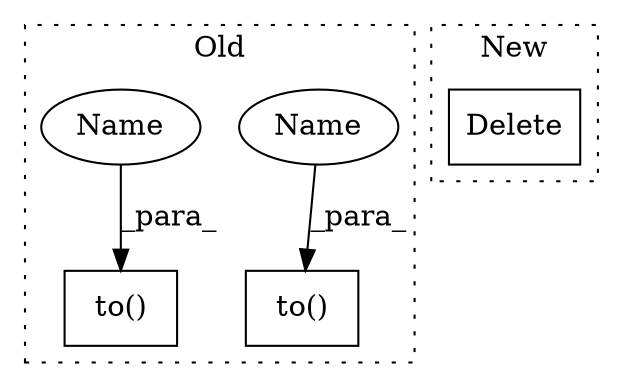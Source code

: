 digraph G {
subgraph cluster0 {
1 [label="to()" a="75" s="4579,4599" l="14,1" shape="box"];
3 [label="to()" a="75" s="4602,4623" l="15,1" shape="box"];
4 [label="Name" a="87" s="4617" l="6" shape="ellipse"];
5 [label="Name" a="87" s="4593" l="6" shape="ellipse"];
label = "Old";
style="dotted";
}
subgraph cluster1 {
2 [label="Delete" a="101" s="4696" l="37" shape="box"];
label = "New";
style="dotted";
}
4 -> 3 [label="_para_"];
5 -> 1 [label="_para_"];
}